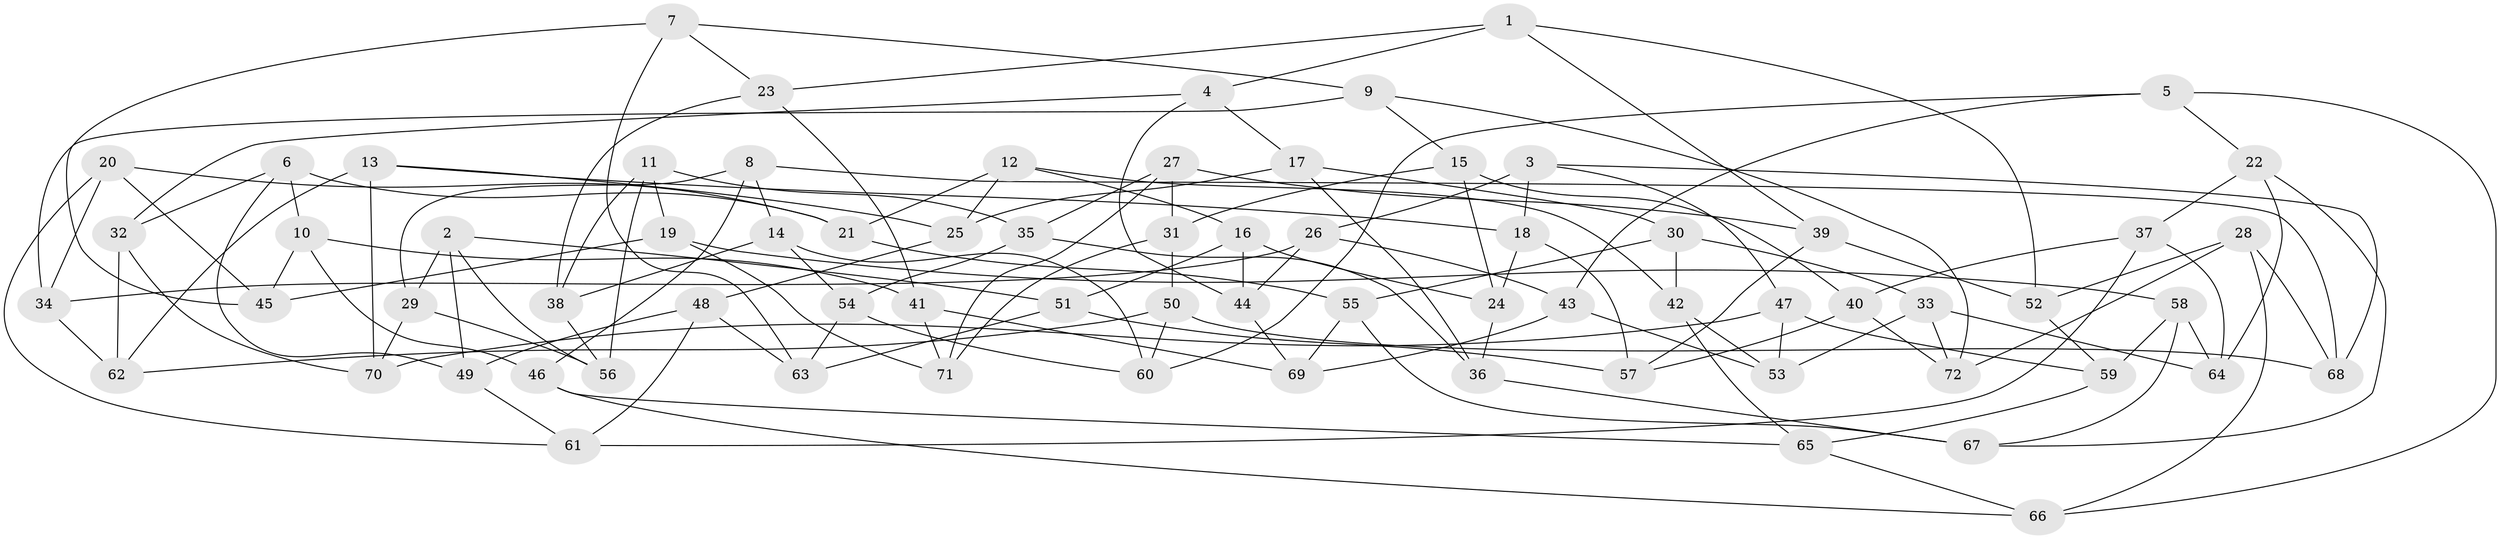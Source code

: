 // Generated by graph-tools (version 1.1) at 2025/50/03/09/25 03:50:48]
// undirected, 72 vertices, 144 edges
graph export_dot {
graph [start="1"]
  node [color=gray90,style=filled];
  1;
  2;
  3;
  4;
  5;
  6;
  7;
  8;
  9;
  10;
  11;
  12;
  13;
  14;
  15;
  16;
  17;
  18;
  19;
  20;
  21;
  22;
  23;
  24;
  25;
  26;
  27;
  28;
  29;
  30;
  31;
  32;
  33;
  34;
  35;
  36;
  37;
  38;
  39;
  40;
  41;
  42;
  43;
  44;
  45;
  46;
  47;
  48;
  49;
  50;
  51;
  52;
  53;
  54;
  55;
  56;
  57;
  58;
  59;
  60;
  61;
  62;
  63;
  64;
  65;
  66;
  67;
  68;
  69;
  70;
  71;
  72;
  1 -- 23;
  1 -- 39;
  1 -- 52;
  1 -- 4;
  2 -- 49;
  2 -- 29;
  2 -- 51;
  2 -- 56;
  3 -- 18;
  3 -- 26;
  3 -- 68;
  3 -- 47;
  4 -- 44;
  4 -- 17;
  4 -- 32;
  5 -- 43;
  5 -- 66;
  5 -- 60;
  5 -- 22;
  6 -- 32;
  6 -- 21;
  6 -- 49;
  6 -- 10;
  7 -- 23;
  7 -- 45;
  7 -- 63;
  7 -- 9;
  8 -- 29;
  8 -- 14;
  8 -- 68;
  8 -- 46;
  9 -- 34;
  9 -- 15;
  9 -- 72;
  10 -- 45;
  10 -- 41;
  10 -- 46;
  11 -- 56;
  11 -- 38;
  11 -- 19;
  11 -- 35;
  12 -- 42;
  12 -- 16;
  12 -- 21;
  12 -- 25;
  13 -- 18;
  13 -- 70;
  13 -- 25;
  13 -- 62;
  14 -- 60;
  14 -- 54;
  14 -- 38;
  15 -- 31;
  15 -- 40;
  15 -- 24;
  16 -- 44;
  16 -- 51;
  16 -- 24;
  17 -- 25;
  17 -- 30;
  17 -- 36;
  18 -- 57;
  18 -- 24;
  19 -- 71;
  19 -- 45;
  19 -- 58;
  20 -- 61;
  20 -- 34;
  20 -- 45;
  20 -- 21;
  21 -- 55;
  22 -- 37;
  22 -- 67;
  22 -- 64;
  23 -- 41;
  23 -- 38;
  24 -- 36;
  25 -- 48;
  26 -- 44;
  26 -- 43;
  26 -- 34;
  27 -- 39;
  27 -- 31;
  27 -- 35;
  27 -- 71;
  28 -- 72;
  28 -- 68;
  28 -- 66;
  28 -- 52;
  29 -- 56;
  29 -- 70;
  30 -- 33;
  30 -- 42;
  30 -- 55;
  31 -- 71;
  31 -- 50;
  32 -- 62;
  32 -- 70;
  33 -- 53;
  33 -- 64;
  33 -- 72;
  34 -- 62;
  35 -- 36;
  35 -- 54;
  36 -- 67;
  37 -- 64;
  37 -- 40;
  37 -- 61;
  38 -- 56;
  39 -- 57;
  39 -- 52;
  40 -- 57;
  40 -- 72;
  41 -- 71;
  41 -- 69;
  42 -- 53;
  42 -- 65;
  43 -- 69;
  43 -- 53;
  44 -- 69;
  46 -- 65;
  46 -- 66;
  47 -- 59;
  47 -- 70;
  47 -- 53;
  48 -- 49;
  48 -- 61;
  48 -- 63;
  49 -- 61;
  50 -- 68;
  50 -- 60;
  50 -- 62;
  51 -- 57;
  51 -- 63;
  52 -- 59;
  54 -- 63;
  54 -- 60;
  55 -- 69;
  55 -- 67;
  58 -- 67;
  58 -- 59;
  58 -- 64;
  59 -- 65;
  65 -- 66;
}
